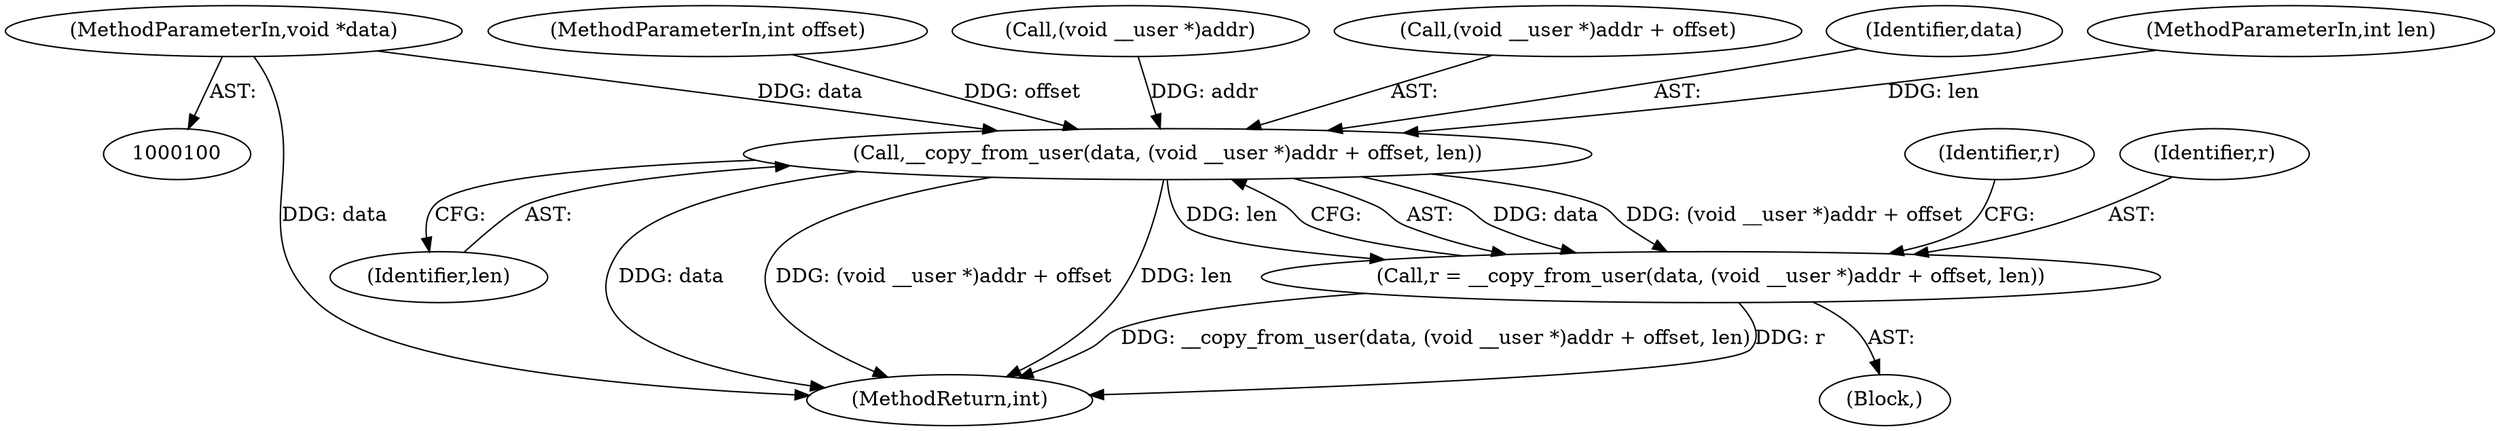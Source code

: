 digraph "0_linux_fa3d315a4ce2c0891cdde262562e710d95fba19e_0@pointer" {
"1000103" [label="(MethodParameterIn,void *data)"];
"1000122" [label="(Call,__copy_from_user(data, (void __user *)addr + offset, len))"];
"1000120" [label="(Call,r = __copy_from_user(data, (void __user *)addr + offset, len))"];
"1000104" [label="(MethodParameterIn,int offset)"];
"1000131" [label="(Identifier,r)"];
"1000125" [label="(Call,(void __user *)addr)"];
"1000124" [label="(Call,(void __user *)addr + offset)"];
"1000103" [label="(MethodParameterIn,void *data)"];
"1000129" [label="(Identifier,len)"];
"1000120" [label="(Call,r = __copy_from_user(data, (void __user *)addr + offset, len))"];
"1000121" [label="(Identifier,r)"];
"1000123" [label="(Identifier,data)"];
"1000122" [label="(Call,__copy_from_user(data, (void __user *)addr + offset, len))"];
"1000137" [label="(MethodReturn,int)"];
"1000105" [label="(MethodParameterIn,int len)"];
"1000106" [label="(Block,)"];
"1000103" -> "1000100"  [label="AST: "];
"1000103" -> "1000137"  [label="DDG: data"];
"1000103" -> "1000122"  [label="DDG: data"];
"1000122" -> "1000120"  [label="AST: "];
"1000122" -> "1000129"  [label="CFG: "];
"1000123" -> "1000122"  [label="AST: "];
"1000124" -> "1000122"  [label="AST: "];
"1000129" -> "1000122"  [label="AST: "];
"1000120" -> "1000122"  [label="CFG: "];
"1000122" -> "1000137"  [label="DDG: data"];
"1000122" -> "1000137"  [label="DDG: (void __user *)addr + offset"];
"1000122" -> "1000137"  [label="DDG: len"];
"1000122" -> "1000120"  [label="DDG: data"];
"1000122" -> "1000120"  [label="DDG: (void __user *)addr + offset"];
"1000122" -> "1000120"  [label="DDG: len"];
"1000125" -> "1000122"  [label="DDG: addr"];
"1000104" -> "1000122"  [label="DDG: offset"];
"1000105" -> "1000122"  [label="DDG: len"];
"1000120" -> "1000106"  [label="AST: "];
"1000121" -> "1000120"  [label="AST: "];
"1000131" -> "1000120"  [label="CFG: "];
"1000120" -> "1000137"  [label="DDG: __copy_from_user(data, (void __user *)addr + offset, len)"];
"1000120" -> "1000137"  [label="DDG: r"];
}
